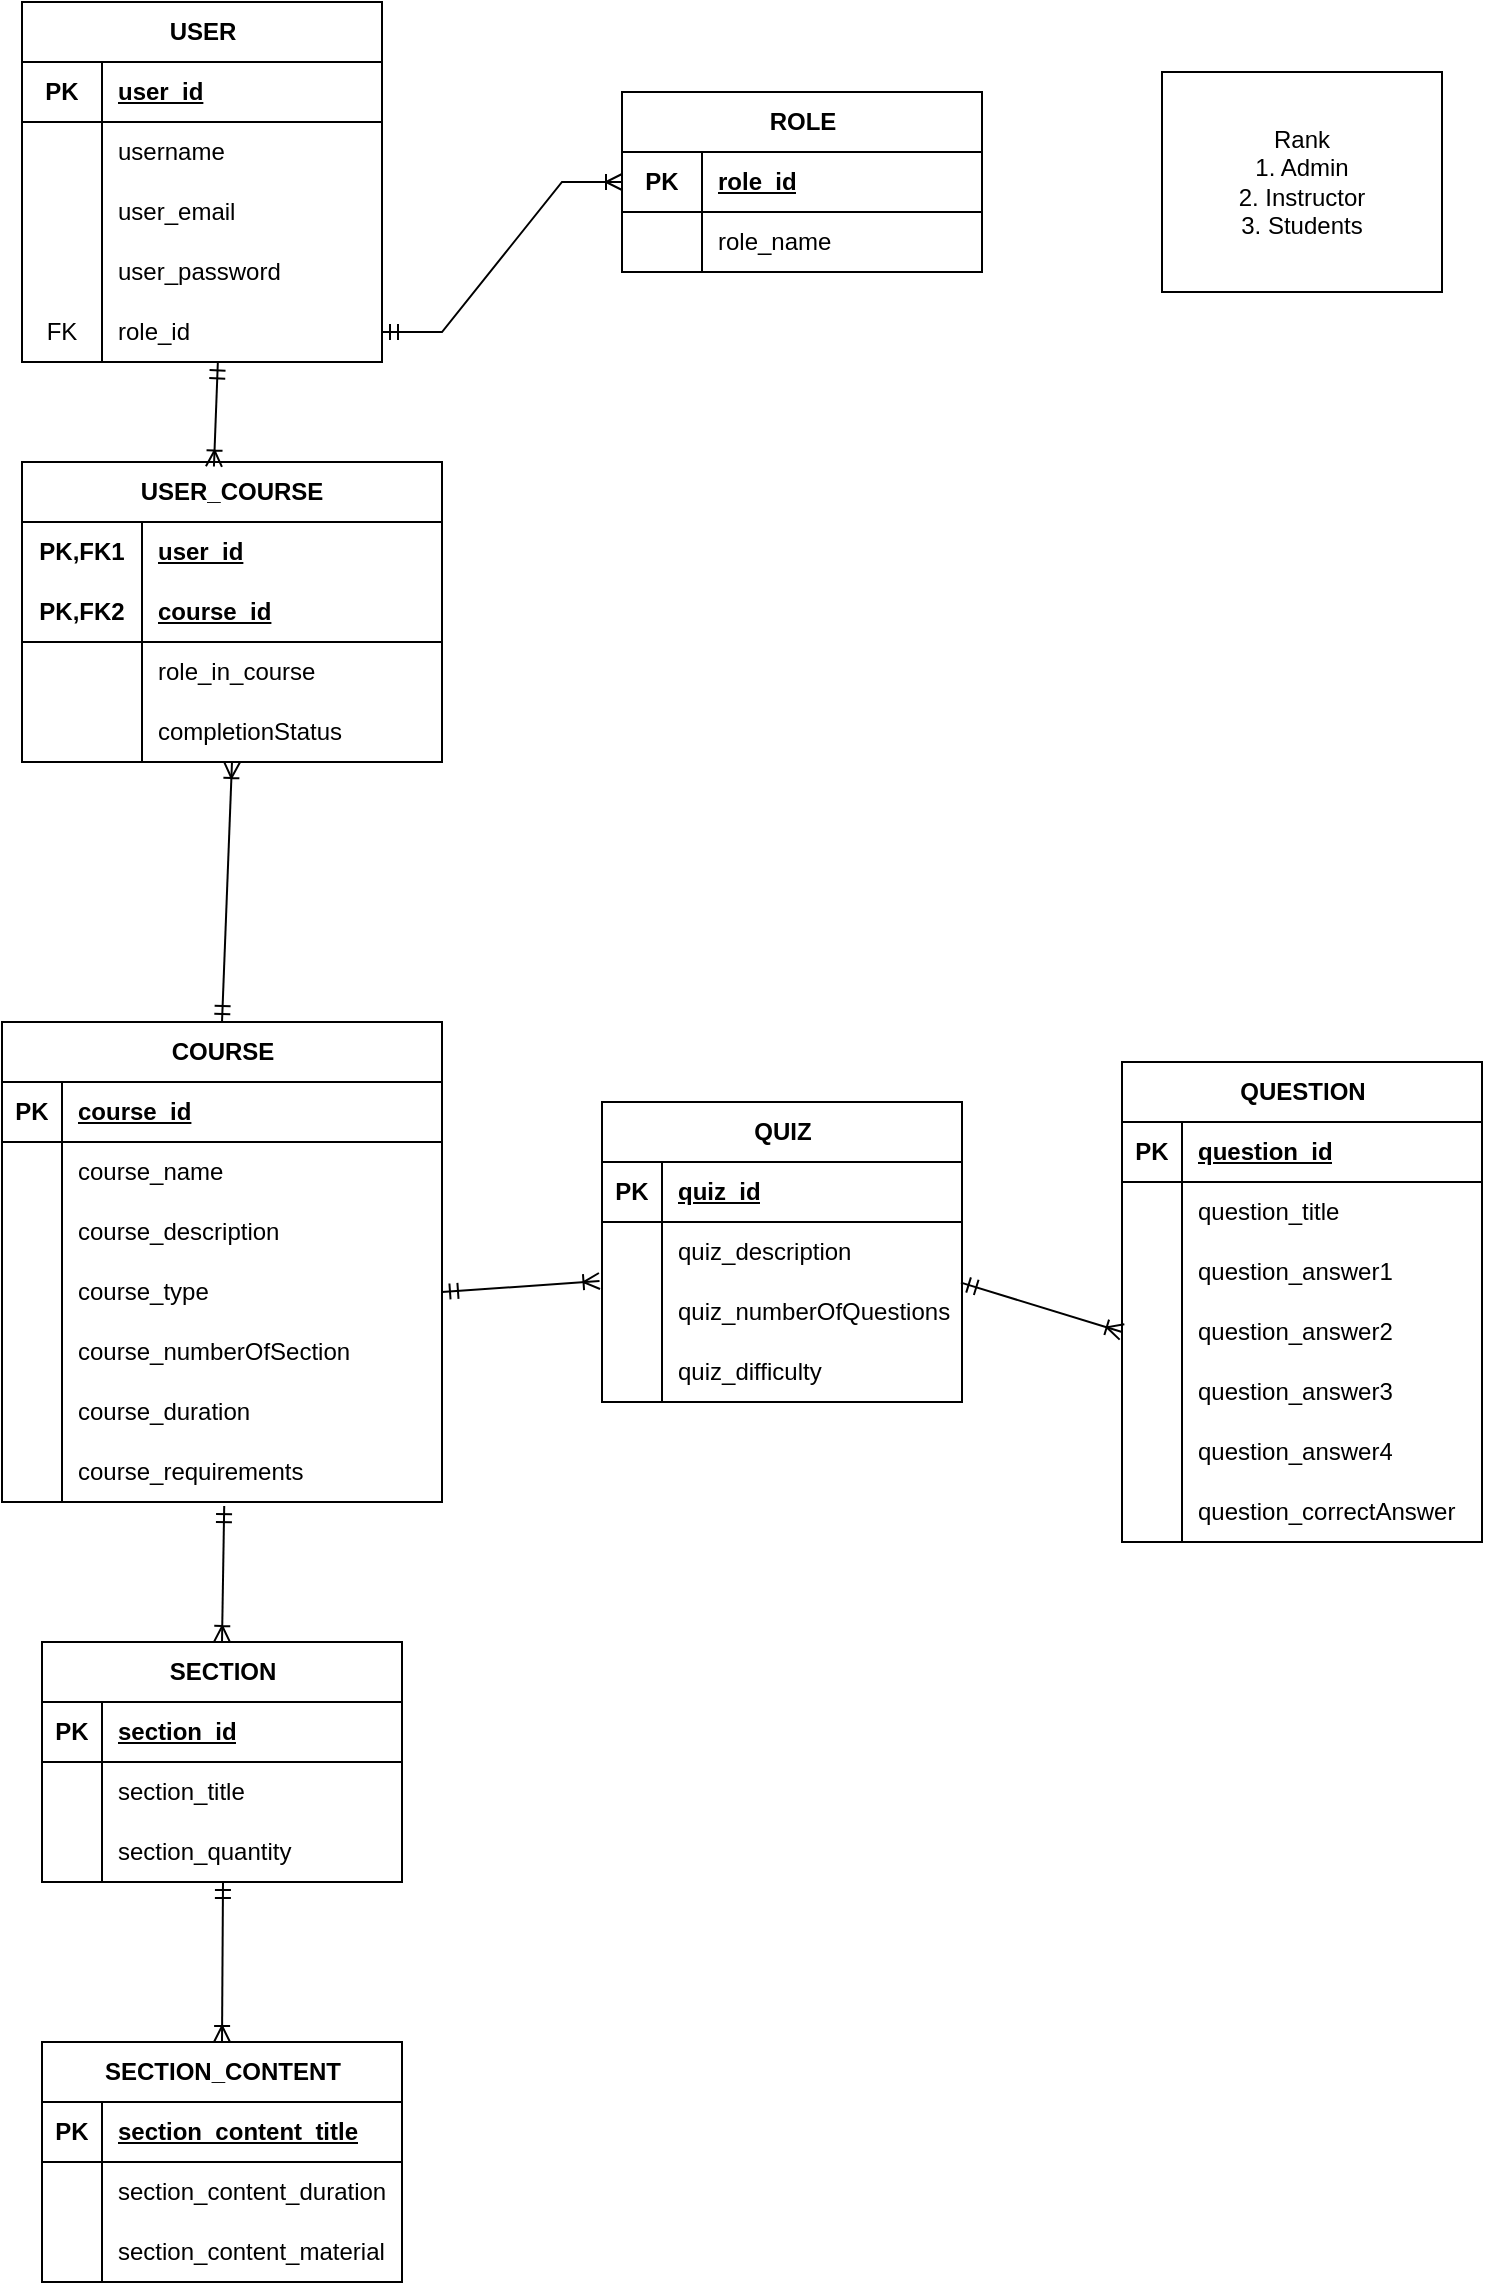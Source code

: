<mxfile version="24.8.3">
  <diagram name="Page-1" id="KOLs817MWcSXw0xYKVYt">
    <mxGraphModel dx="1678" dy="921" grid="1" gridSize="10" guides="1" tooltips="1" connect="1" arrows="1" fold="1" page="1" pageScale="1" pageWidth="850" pageHeight="1100" math="0" shadow="0">
      <root>
        <mxCell id="0" />
        <mxCell id="1" parent="0" />
        <mxCell id="DD_v5hSctrWxpV0V2jTH-1" value="USER" style="shape=table;startSize=30;container=1;collapsible=1;childLayout=tableLayout;fixedRows=1;rowLines=0;fontStyle=1;align=center;resizeLast=1;html=1;" vertex="1" parent="1">
          <mxGeometry x="60" y="100" width="180" height="180" as="geometry" />
        </mxCell>
        <mxCell id="DD_v5hSctrWxpV0V2jTH-2" value="" style="shape=tableRow;horizontal=0;startSize=0;swimlaneHead=0;swimlaneBody=0;fillColor=none;collapsible=0;dropTarget=0;points=[[0,0.5],[1,0.5]];portConstraint=eastwest;top=0;left=0;right=0;bottom=1;" vertex="1" parent="DD_v5hSctrWxpV0V2jTH-1">
          <mxGeometry y="30" width="180" height="30" as="geometry" />
        </mxCell>
        <mxCell id="DD_v5hSctrWxpV0V2jTH-3" value="PK" style="shape=partialRectangle;connectable=0;fillColor=none;top=0;left=0;bottom=0;right=0;fontStyle=1;overflow=hidden;whiteSpace=wrap;html=1;" vertex="1" parent="DD_v5hSctrWxpV0V2jTH-2">
          <mxGeometry width="40" height="30" as="geometry">
            <mxRectangle width="40" height="30" as="alternateBounds" />
          </mxGeometry>
        </mxCell>
        <mxCell id="DD_v5hSctrWxpV0V2jTH-4" value="user_id" style="shape=partialRectangle;connectable=0;fillColor=none;top=0;left=0;bottom=0;right=0;align=left;spacingLeft=6;fontStyle=5;overflow=hidden;whiteSpace=wrap;html=1;" vertex="1" parent="DD_v5hSctrWxpV0V2jTH-2">
          <mxGeometry x="40" width="140" height="30" as="geometry">
            <mxRectangle width="140" height="30" as="alternateBounds" />
          </mxGeometry>
        </mxCell>
        <mxCell id="DD_v5hSctrWxpV0V2jTH-5" value="" style="shape=tableRow;horizontal=0;startSize=0;swimlaneHead=0;swimlaneBody=0;fillColor=none;collapsible=0;dropTarget=0;points=[[0,0.5],[1,0.5]];portConstraint=eastwest;top=0;left=0;right=0;bottom=0;" vertex="1" parent="DD_v5hSctrWxpV0V2jTH-1">
          <mxGeometry y="60" width="180" height="30" as="geometry" />
        </mxCell>
        <mxCell id="DD_v5hSctrWxpV0V2jTH-6" value="" style="shape=partialRectangle;connectable=0;fillColor=none;top=0;left=0;bottom=0;right=0;editable=1;overflow=hidden;whiteSpace=wrap;html=1;" vertex="1" parent="DD_v5hSctrWxpV0V2jTH-5">
          <mxGeometry width="40" height="30" as="geometry">
            <mxRectangle width="40" height="30" as="alternateBounds" />
          </mxGeometry>
        </mxCell>
        <mxCell id="DD_v5hSctrWxpV0V2jTH-7" value="username" style="shape=partialRectangle;connectable=0;fillColor=none;top=0;left=0;bottom=0;right=0;align=left;spacingLeft=6;overflow=hidden;whiteSpace=wrap;html=1;" vertex="1" parent="DD_v5hSctrWxpV0V2jTH-5">
          <mxGeometry x="40" width="140" height="30" as="geometry">
            <mxRectangle width="140" height="30" as="alternateBounds" />
          </mxGeometry>
        </mxCell>
        <mxCell id="DD_v5hSctrWxpV0V2jTH-8" value="" style="shape=tableRow;horizontal=0;startSize=0;swimlaneHead=0;swimlaneBody=0;fillColor=none;collapsible=0;dropTarget=0;points=[[0,0.5],[1,0.5]];portConstraint=eastwest;top=0;left=0;right=0;bottom=0;" vertex="1" parent="DD_v5hSctrWxpV0V2jTH-1">
          <mxGeometry y="90" width="180" height="30" as="geometry" />
        </mxCell>
        <mxCell id="DD_v5hSctrWxpV0V2jTH-9" value="" style="shape=partialRectangle;connectable=0;fillColor=none;top=0;left=0;bottom=0;right=0;editable=1;overflow=hidden;whiteSpace=wrap;html=1;" vertex="1" parent="DD_v5hSctrWxpV0V2jTH-8">
          <mxGeometry width="40" height="30" as="geometry">
            <mxRectangle width="40" height="30" as="alternateBounds" />
          </mxGeometry>
        </mxCell>
        <mxCell id="DD_v5hSctrWxpV0V2jTH-10" value="user_email" style="shape=partialRectangle;connectable=0;fillColor=none;top=0;left=0;bottom=0;right=0;align=left;spacingLeft=6;overflow=hidden;whiteSpace=wrap;html=1;" vertex="1" parent="DD_v5hSctrWxpV0V2jTH-8">
          <mxGeometry x="40" width="140" height="30" as="geometry">
            <mxRectangle width="140" height="30" as="alternateBounds" />
          </mxGeometry>
        </mxCell>
        <mxCell id="DD_v5hSctrWxpV0V2jTH-11" value="" style="shape=tableRow;horizontal=0;startSize=0;swimlaneHead=0;swimlaneBody=0;fillColor=none;collapsible=0;dropTarget=0;points=[[0,0.5],[1,0.5]];portConstraint=eastwest;top=0;left=0;right=0;bottom=0;" vertex="1" parent="DD_v5hSctrWxpV0V2jTH-1">
          <mxGeometry y="120" width="180" height="30" as="geometry" />
        </mxCell>
        <mxCell id="DD_v5hSctrWxpV0V2jTH-12" value="" style="shape=partialRectangle;connectable=0;fillColor=none;top=0;left=0;bottom=0;right=0;editable=1;overflow=hidden;whiteSpace=wrap;html=1;" vertex="1" parent="DD_v5hSctrWxpV0V2jTH-11">
          <mxGeometry width="40" height="30" as="geometry">
            <mxRectangle width="40" height="30" as="alternateBounds" />
          </mxGeometry>
        </mxCell>
        <mxCell id="DD_v5hSctrWxpV0V2jTH-13" value="user_password" style="shape=partialRectangle;connectable=0;fillColor=none;top=0;left=0;bottom=0;right=0;align=left;spacingLeft=6;overflow=hidden;whiteSpace=wrap;html=1;" vertex="1" parent="DD_v5hSctrWxpV0V2jTH-11">
          <mxGeometry x="40" width="140" height="30" as="geometry">
            <mxRectangle width="140" height="30" as="alternateBounds" />
          </mxGeometry>
        </mxCell>
        <mxCell id="DD_v5hSctrWxpV0V2jTH-52" value="" style="shape=tableRow;horizontal=0;startSize=0;swimlaneHead=0;swimlaneBody=0;fillColor=none;collapsible=0;dropTarget=0;points=[[0,0.5],[1,0.5]];portConstraint=eastwest;top=0;left=0;right=0;bottom=0;" vertex="1" parent="DD_v5hSctrWxpV0V2jTH-1">
          <mxGeometry y="150" width="180" height="30" as="geometry" />
        </mxCell>
        <mxCell id="DD_v5hSctrWxpV0V2jTH-53" value="FK" style="shape=partialRectangle;connectable=0;fillColor=none;top=0;left=0;bottom=0;right=0;editable=1;overflow=hidden;whiteSpace=wrap;html=1;" vertex="1" parent="DD_v5hSctrWxpV0V2jTH-52">
          <mxGeometry width="40" height="30" as="geometry">
            <mxRectangle width="40" height="30" as="alternateBounds" />
          </mxGeometry>
        </mxCell>
        <mxCell id="DD_v5hSctrWxpV0V2jTH-54" value="role_id" style="shape=partialRectangle;connectable=0;fillColor=none;top=0;left=0;bottom=0;right=0;align=left;spacingLeft=6;overflow=hidden;whiteSpace=wrap;html=1;" vertex="1" parent="DD_v5hSctrWxpV0V2jTH-52">
          <mxGeometry x="40" width="140" height="30" as="geometry">
            <mxRectangle width="140" height="30" as="alternateBounds" />
          </mxGeometry>
        </mxCell>
        <mxCell id="DD_v5hSctrWxpV0V2jTH-36" value="ROLE" style="shape=table;startSize=30;container=1;collapsible=1;childLayout=tableLayout;fixedRows=1;rowLines=0;fontStyle=1;align=center;resizeLast=1;html=1;" vertex="1" parent="1">
          <mxGeometry x="360" y="145" width="180" height="90" as="geometry" />
        </mxCell>
        <mxCell id="DD_v5hSctrWxpV0V2jTH-37" value="" style="shape=tableRow;horizontal=0;startSize=0;swimlaneHead=0;swimlaneBody=0;fillColor=none;collapsible=0;dropTarget=0;points=[[0,0.5],[1,0.5]];portConstraint=eastwest;top=0;left=0;right=0;bottom=1;" vertex="1" parent="DD_v5hSctrWxpV0V2jTH-36">
          <mxGeometry y="30" width="180" height="30" as="geometry" />
        </mxCell>
        <mxCell id="DD_v5hSctrWxpV0V2jTH-38" value="PK" style="shape=partialRectangle;connectable=0;fillColor=none;top=0;left=0;bottom=0;right=0;fontStyle=1;overflow=hidden;whiteSpace=wrap;html=1;" vertex="1" parent="DD_v5hSctrWxpV0V2jTH-37">
          <mxGeometry width="40" height="30" as="geometry">
            <mxRectangle width="40" height="30" as="alternateBounds" />
          </mxGeometry>
        </mxCell>
        <mxCell id="DD_v5hSctrWxpV0V2jTH-39" value="role_id" style="shape=partialRectangle;connectable=0;fillColor=none;top=0;left=0;bottom=0;right=0;align=left;spacingLeft=6;fontStyle=5;overflow=hidden;whiteSpace=wrap;html=1;" vertex="1" parent="DD_v5hSctrWxpV0V2jTH-37">
          <mxGeometry x="40" width="140" height="30" as="geometry">
            <mxRectangle width="140" height="30" as="alternateBounds" />
          </mxGeometry>
        </mxCell>
        <mxCell id="DD_v5hSctrWxpV0V2jTH-43" value="" style="shape=tableRow;horizontal=0;startSize=0;swimlaneHead=0;swimlaneBody=0;fillColor=none;collapsible=0;dropTarget=0;points=[[0,0.5],[1,0.5]];portConstraint=eastwest;top=0;left=0;right=0;bottom=0;" vertex="1" parent="DD_v5hSctrWxpV0V2jTH-36">
          <mxGeometry y="60" width="180" height="30" as="geometry" />
        </mxCell>
        <mxCell id="DD_v5hSctrWxpV0V2jTH-44" value="" style="shape=partialRectangle;connectable=0;fillColor=none;top=0;left=0;bottom=0;right=0;editable=1;overflow=hidden;whiteSpace=wrap;html=1;" vertex="1" parent="DD_v5hSctrWxpV0V2jTH-43">
          <mxGeometry width="40" height="30" as="geometry">
            <mxRectangle width="40" height="30" as="alternateBounds" />
          </mxGeometry>
        </mxCell>
        <mxCell id="DD_v5hSctrWxpV0V2jTH-45" value="role_name" style="shape=partialRectangle;connectable=0;fillColor=none;top=0;left=0;bottom=0;right=0;align=left;spacingLeft=6;overflow=hidden;whiteSpace=wrap;html=1;" vertex="1" parent="DD_v5hSctrWxpV0V2jTH-43">
          <mxGeometry x="40" width="140" height="30" as="geometry">
            <mxRectangle width="140" height="30" as="alternateBounds" />
          </mxGeometry>
        </mxCell>
        <mxCell id="DD_v5hSctrWxpV0V2jTH-56" value="" style="edgeStyle=entityRelationEdgeStyle;fontSize=12;html=1;endArrow=ERoneToMany;startArrow=ERmandOne;rounded=0;exitX=1;exitY=0.5;exitDx=0;exitDy=0;entryX=0;entryY=0.5;entryDx=0;entryDy=0;endFill=0;" edge="1" parent="1" source="DD_v5hSctrWxpV0V2jTH-52" target="DD_v5hSctrWxpV0V2jTH-37">
          <mxGeometry width="100" height="100" relative="1" as="geometry">
            <mxPoint x="370" y="250" as="sourcePoint" />
            <mxPoint x="470" y="150" as="targetPoint" />
          </mxGeometry>
        </mxCell>
        <mxCell id="DD_v5hSctrWxpV0V2jTH-57" value="COURSE" style="shape=table;startSize=30;container=1;collapsible=1;childLayout=tableLayout;fixedRows=1;rowLines=0;fontStyle=1;align=center;resizeLast=1;html=1;" vertex="1" parent="1">
          <mxGeometry x="50" y="610" width="220" height="240" as="geometry" />
        </mxCell>
        <mxCell id="DD_v5hSctrWxpV0V2jTH-58" value="" style="shape=tableRow;horizontal=0;startSize=0;swimlaneHead=0;swimlaneBody=0;fillColor=none;collapsible=0;dropTarget=0;points=[[0,0.5],[1,0.5]];portConstraint=eastwest;top=0;left=0;right=0;bottom=1;" vertex="1" parent="DD_v5hSctrWxpV0V2jTH-57">
          <mxGeometry y="30" width="220" height="30" as="geometry" />
        </mxCell>
        <mxCell id="DD_v5hSctrWxpV0V2jTH-59" value="PK" style="shape=partialRectangle;connectable=0;fillColor=none;top=0;left=0;bottom=0;right=0;fontStyle=1;overflow=hidden;whiteSpace=wrap;html=1;" vertex="1" parent="DD_v5hSctrWxpV0V2jTH-58">
          <mxGeometry width="30" height="30" as="geometry">
            <mxRectangle width="30" height="30" as="alternateBounds" />
          </mxGeometry>
        </mxCell>
        <mxCell id="DD_v5hSctrWxpV0V2jTH-60" value="course_id" style="shape=partialRectangle;connectable=0;fillColor=none;top=0;left=0;bottom=0;right=0;align=left;spacingLeft=6;fontStyle=5;overflow=hidden;whiteSpace=wrap;html=1;" vertex="1" parent="DD_v5hSctrWxpV0V2jTH-58">
          <mxGeometry x="30" width="190" height="30" as="geometry">
            <mxRectangle width="190" height="30" as="alternateBounds" />
          </mxGeometry>
        </mxCell>
        <mxCell id="DD_v5hSctrWxpV0V2jTH-61" value="" style="shape=tableRow;horizontal=0;startSize=0;swimlaneHead=0;swimlaneBody=0;fillColor=none;collapsible=0;dropTarget=0;points=[[0,0.5],[1,0.5]];portConstraint=eastwest;top=0;left=0;right=0;bottom=0;" vertex="1" parent="DD_v5hSctrWxpV0V2jTH-57">
          <mxGeometry y="60" width="220" height="30" as="geometry" />
        </mxCell>
        <mxCell id="DD_v5hSctrWxpV0V2jTH-62" value="" style="shape=partialRectangle;connectable=0;fillColor=none;top=0;left=0;bottom=0;right=0;editable=1;overflow=hidden;whiteSpace=wrap;html=1;" vertex="1" parent="DD_v5hSctrWxpV0V2jTH-61">
          <mxGeometry width="30" height="30" as="geometry">
            <mxRectangle width="30" height="30" as="alternateBounds" />
          </mxGeometry>
        </mxCell>
        <mxCell id="DD_v5hSctrWxpV0V2jTH-63" value="course_name" style="shape=partialRectangle;connectable=0;fillColor=none;top=0;left=0;bottom=0;right=0;align=left;spacingLeft=6;overflow=hidden;whiteSpace=wrap;html=1;" vertex="1" parent="DD_v5hSctrWxpV0V2jTH-61">
          <mxGeometry x="30" width="190" height="30" as="geometry">
            <mxRectangle width="190" height="30" as="alternateBounds" />
          </mxGeometry>
        </mxCell>
        <mxCell id="DD_v5hSctrWxpV0V2jTH-64" value="" style="shape=tableRow;horizontal=0;startSize=0;swimlaneHead=0;swimlaneBody=0;fillColor=none;collapsible=0;dropTarget=0;points=[[0,0.5],[1,0.5]];portConstraint=eastwest;top=0;left=0;right=0;bottom=0;" vertex="1" parent="DD_v5hSctrWxpV0V2jTH-57">
          <mxGeometry y="90" width="220" height="30" as="geometry" />
        </mxCell>
        <mxCell id="DD_v5hSctrWxpV0V2jTH-65" value="" style="shape=partialRectangle;connectable=0;fillColor=none;top=0;left=0;bottom=0;right=0;editable=1;overflow=hidden;whiteSpace=wrap;html=1;" vertex="1" parent="DD_v5hSctrWxpV0V2jTH-64">
          <mxGeometry width="30" height="30" as="geometry">
            <mxRectangle width="30" height="30" as="alternateBounds" />
          </mxGeometry>
        </mxCell>
        <mxCell id="DD_v5hSctrWxpV0V2jTH-66" value="course_description" style="shape=partialRectangle;connectable=0;fillColor=none;top=0;left=0;bottom=0;right=0;align=left;spacingLeft=6;overflow=hidden;whiteSpace=wrap;html=1;" vertex="1" parent="DD_v5hSctrWxpV0V2jTH-64">
          <mxGeometry x="30" width="190" height="30" as="geometry">
            <mxRectangle width="190" height="30" as="alternateBounds" />
          </mxGeometry>
        </mxCell>
        <mxCell id="DD_v5hSctrWxpV0V2jTH-67" value="" style="shape=tableRow;horizontal=0;startSize=0;swimlaneHead=0;swimlaneBody=0;fillColor=none;collapsible=0;dropTarget=0;points=[[0,0.5],[1,0.5]];portConstraint=eastwest;top=0;left=0;right=0;bottom=0;" vertex="1" parent="DD_v5hSctrWxpV0V2jTH-57">
          <mxGeometry y="120" width="220" height="30" as="geometry" />
        </mxCell>
        <mxCell id="DD_v5hSctrWxpV0V2jTH-68" value="" style="shape=partialRectangle;connectable=0;fillColor=none;top=0;left=0;bottom=0;right=0;editable=1;overflow=hidden;whiteSpace=wrap;html=1;" vertex="1" parent="DD_v5hSctrWxpV0V2jTH-67">
          <mxGeometry width="30" height="30" as="geometry">
            <mxRectangle width="30" height="30" as="alternateBounds" />
          </mxGeometry>
        </mxCell>
        <mxCell id="DD_v5hSctrWxpV0V2jTH-69" value="course_type" style="shape=partialRectangle;connectable=0;fillColor=none;top=0;left=0;bottom=0;right=0;align=left;spacingLeft=6;overflow=hidden;whiteSpace=wrap;html=1;" vertex="1" parent="DD_v5hSctrWxpV0V2jTH-67">
          <mxGeometry x="30" width="190" height="30" as="geometry">
            <mxRectangle width="190" height="30" as="alternateBounds" />
          </mxGeometry>
        </mxCell>
        <mxCell id="DD_v5hSctrWxpV0V2jTH-70" value="" style="shape=tableRow;horizontal=0;startSize=0;swimlaneHead=0;swimlaneBody=0;fillColor=none;collapsible=0;dropTarget=0;points=[[0,0.5],[1,0.5]];portConstraint=eastwest;top=0;left=0;right=0;bottom=0;" vertex="1" parent="DD_v5hSctrWxpV0V2jTH-57">
          <mxGeometry y="150" width="220" height="30" as="geometry" />
        </mxCell>
        <mxCell id="DD_v5hSctrWxpV0V2jTH-71" value="" style="shape=partialRectangle;connectable=0;fillColor=none;top=0;left=0;bottom=0;right=0;editable=1;overflow=hidden;whiteSpace=wrap;html=1;" vertex="1" parent="DD_v5hSctrWxpV0V2jTH-70">
          <mxGeometry width="30" height="30" as="geometry">
            <mxRectangle width="30" height="30" as="alternateBounds" />
          </mxGeometry>
        </mxCell>
        <mxCell id="DD_v5hSctrWxpV0V2jTH-72" value="course_numberOfSection" style="shape=partialRectangle;connectable=0;fillColor=none;top=0;left=0;bottom=0;right=0;align=left;spacingLeft=6;overflow=hidden;whiteSpace=wrap;html=1;" vertex="1" parent="DD_v5hSctrWxpV0V2jTH-70">
          <mxGeometry x="30" width="190" height="30" as="geometry">
            <mxRectangle width="190" height="30" as="alternateBounds" />
          </mxGeometry>
        </mxCell>
        <mxCell id="DD_v5hSctrWxpV0V2jTH-73" value="" style="shape=tableRow;horizontal=0;startSize=0;swimlaneHead=0;swimlaneBody=0;fillColor=none;collapsible=0;dropTarget=0;points=[[0,0.5],[1,0.5]];portConstraint=eastwest;top=0;left=0;right=0;bottom=0;" vertex="1" parent="DD_v5hSctrWxpV0V2jTH-57">
          <mxGeometry y="180" width="220" height="30" as="geometry" />
        </mxCell>
        <mxCell id="DD_v5hSctrWxpV0V2jTH-74" value="" style="shape=partialRectangle;connectable=0;fillColor=none;top=0;left=0;bottom=0;right=0;editable=1;overflow=hidden;whiteSpace=wrap;html=1;" vertex="1" parent="DD_v5hSctrWxpV0V2jTH-73">
          <mxGeometry width="30" height="30" as="geometry">
            <mxRectangle width="30" height="30" as="alternateBounds" />
          </mxGeometry>
        </mxCell>
        <mxCell id="DD_v5hSctrWxpV0V2jTH-75" value="course_duration" style="shape=partialRectangle;connectable=0;fillColor=none;top=0;left=0;bottom=0;right=0;align=left;spacingLeft=6;overflow=hidden;whiteSpace=wrap;html=1;" vertex="1" parent="DD_v5hSctrWxpV0V2jTH-73">
          <mxGeometry x="30" width="190" height="30" as="geometry">
            <mxRectangle width="190" height="30" as="alternateBounds" />
          </mxGeometry>
        </mxCell>
        <mxCell id="DD_v5hSctrWxpV0V2jTH-76" value="" style="shape=tableRow;horizontal=0;startSize=0;swimlaneHead=0;swimlaneBody=0;fillColor=none;collapsible=0;dropTarget=0;points=[[0,0.5],[1,0.5]];portConstraint=eastwest;top=0;left=0;right=0;bottom=0;" vertex="1" parent="DD_v5hSctrWxpV0V2jTH-57">
          <mxGeometry y="210" width="220" height="30" as="geometry" />
        </mxCell>
        <mxCell id="DD_v5hSctrWxpV0V2jTH-77" value="" style="shape=partialRectangle;connectable=0;fillColor=none;top=0;left=0;bottom=0;right=0;editable=1;overflow=hidden;whiteSpace=wrap;html=1;" vertex="1" parent="DD_v5hSctrWxpV0V2jTH-76">
          <mxGeometry width="30" height="30" as="geometry">
            <mxRectangle width="30" height="30" as="alternateBounds" />
          </mxGeometry>
        </mxCell>
        <mxCell id="DD_v5hSctrWxpV0V2jTH-78" value="course_requirements" style="shape=partialRectangle;connectable=0;fillColor=none;top=0;left=0;bottom=0;right=0;align=left;spacingLeft=6;overflow=hidden;whiteSpace=wrap;html=1;" vertex="1" parent="DD_v5hSctrWxpV0V2jTH-76">
          <mxGeometry x="30" width="190" height="30" as="geometry">
            <mxRectangle width="190" height="30" as="alternateBounds" />
          </mxGeometry>
        </mxCell>
        <mxCell id="DD_v5hSctrWxpV0V2jTH-79" value="Rank&lt;div&gt;1. Admin&lt;/div&gt;&lt;div&gt;2. Instructor&lt;/div&gt;&lt;div&gt;3. Students&lt;/div&gt;" style="rounded=0;whiteSpace=wrap;html=1;" vertex="1" parent="1">
          <mxGeometry x="630" y="135" width="140" height="110" as="geometry" />
        </mxCell>
        <mxCell id="DD_v5hSctrWxpV0V2jTH-80" value="USER_COURSE" style="shape=table;startSize=30;container=1;collapsible=1;childLayout=tableLayout;fixedRows=1;rowLines=0;fontStyle=1;align=center;resizeLast=1;html=1;whiteSpace=wrap;" vertex="1" parent="1">
          <mxGeometry x="60" y="330" width="210" height="150" as="geometry" />
        </mxCell>
        <mxCell id="DD_v5hSctrWxpV0V2jTH-81" value="" style="shape=tableRow;horizontal=0;startSize=0;swimlaneHead=0;swimlaneBody=0;fillColor=none;collapsible=0;dropTarget=0;points=[[0,0.5],[1,0.5]];portConstraint=eastwest;top=0;left=0;right=0;bottom=0;html=1;" vertex="1" parent="DD_v5hSctrWxpV0V2jTH-80">
          <mxGeometry y="30" width="210" height="30" as="geometry" />
        </mxCell>
        <mxCell id="DD_v5hSctrWxpV0V2jTH-82" value="PK,FK1" style="shape=partialRectangle;connectable=0;fillColor=none;top=0;left=0;bottom=0;right=0;fontStyle=1;overflow=hidden;html=1;whiteSpace=wrap;" vertex="1" parent="DD_v5hSctrWxpV0V2jTH-81">
          <mxGeometry width="60" height="30" as="geometry">
            <mxRectangle width="60" height="30" as="alternateBounds" />
          </mxGeometry>
        </mxCell>
        <mxCell id="DD_v5hSctrWxpV0V2jTH-83" value="user_id" style="shape=partialRectangle;connectable=0;fillColor=none;top=0;left=0;bottom=0;right=0;align=left;spacingLeft=6;fontStyle=5;overflow=hidden;html=1;whiteSpace=wrap;" vertex="1" parent="DD_v5hSctrWxpV0V2jTH-81">
          <mxGeometry x="60" width="150" height="30" as="geometry">
            <mxRectangle width="150" height="30" as="alternateBounds" />
          </mxGeometry>
        </mxCell>
        <mxCell id="DD_v5hSctrWxpV0V2jTH-84" value="" style="shape=tableRow;horizontal=0;startSize=0;swimlaneHead=0;swimlaneBody=0;fillColor=none;collapsible=0;dropTarget=0;points=[[0,0.5],[1,0.5]];portConstraint=eastwest;top=0;left=0;right=0;bottom=1;html=1;" vertex="1" parent="DD_v5hSctrWxpV0V2jTH-80">
          <mxGeometry y="60" width="210" height="30" as="geometry" />
        </mxCell>
        <mxCell id="DD_v5hSctrWxpV0V2jTH-85" value="PK,FK2" style="shape=partialRectangle;connectable=0;fillColor=none;top=0;left=0;bottom=0;right=0;fontStyle=1;overflow=hidden;html=1;whiteSpace=wrap;" vertex="1" parent="DD_v5hSctrWxpV0V2jTH-84">
          <mxGeometry width="60" height="30" as="geometry">
            <mxRectangle width="60" height="30" as="alternateBounds" />
          </mxGeometry>
        </mxCell>
        <mxCell id="DD_v5hSctrWxpV0V2jTH-86" value="course_id" style="shape=partialRectangle;connectable=0;fillColor=none;top=0;left=0;bottom=0;right=0;align=left;spacingLeft=6;fontStyle=5;overflow=hidden;html=1;whiteSpace=wrap;" vertex="1" parent="DD_v5hSctrWxpV0V2jTH-84">
          <mxGeometry x="60" width="150" height="30" as="geometry">
            <mxRectangle width="150" height="30" as="alternateBounds" />
          </mxGeometry>
        </mxCell>
        <mxCell id="DD_v5hSctrWxpV0V2jTH-87" value="" style="shape=tableRow;horizontal=0;startSize=0;swimlaneHead=0;swimlaneBody=0;fillColor=none;collapsible=0;dropTarget=0;points=[[0,0.5],[1,0.5]];portConstraint=eastwest;top=0;left=0;right=0;bottom=0;html=1;" vertex="1" parent="DD_v5hSctrWxpV0V2jTH-80">
          <mxGeometry y="90" width="210" height="30" as="geometry" />
        </mxCell>
        <mxCell id="DD_v5hSctrWxpV0V2jTH-88" value="" style="shape=partialRectangle;connectable=0;fillColor=none;top=0;left=0;bottom=0;right=0;editable=1;overflow=hidden;html=1;whiteSpace=wrap;" vertex="1" parent="DD_v5hSctrWxpV0V2jTH-87">
          <mxGeometry width="60" height="30" as="geometry">
            <mxRectangle width="60" height="30" as="alternateBounds" />
          </mxGeometry>
        </mxCell>
        <mxCell id="DD_v5hSctrWxpV0V2jTH-89" value="role_in_course" style="shape=partialRectangle;connectable=0;fillColor=none;top=0;left=0;bottom=0;right=0;align=left;spacingLeft=6;overflow=hidden;html=1;whiteSpace=wrap;" vertex="1" parent="DD_v5hSctrWxpV0V2jTH-87">
          <mxGeometry x="60" width="150" height="30" as="geometry">
            <mxRectangle width="150" height="30" as="alternateBounds" />
          </mxGeometry>
        </mxCell>
        <mxCell id="DD_v5hSctrWxpV0V2jTH-132" value="" style="shape=tableRow;horizontal=0;startSize=0;swimlaneHead=0;swimlaneBody=0;fillColor=none;collapsible=0;dropTarget=0;points=[[0,0.5],[1,0.5]];portConstraint=eastwest;top=0;left=0;right=0;bottom=0;html=1;" vertex="1" parent="DD_v5hSctrWxpV0V2jTH-80">
          <mxGeometry y="120" width="210" height="30" as="geometry" />
        </mxCell>
        <mxCell id="DD_v5hSctrWxpV0V2jTH-133" value="" style="shape=partialRectangle;connectable=0;fillColor=none;top=0;left=0;bottom=0;right=0;editable=1;overflow=hidden;html=1;whiteSpace=wrap;" vertex="1" parent="DD_v5hSctrWxpV0V2jTH-132">
          <mxGeometry width="60" height="30" as="geometry">
            <mxRectangle width="60" height="30" as="alternateBounds" />
          </mxGeometry>
        </mxCell>
        <mxCell id="DD_v5hSctrWxpV0V2jTH-134" value="completionStatus" style="shape=partialRectangle;connectable=0;fillColor=none;top=0;left=0;bottom=0;right=0;align=left;spacingLeft=6;overflow=hidden;html=1;whiteSpace=wrap;" vertex="1" parent="DD_v5hSctrWxpV0V2jTH-132">
          <mxGeometry x="60" width="150" height="30" as="geometry">
            <mxRectangle width="150" height="30" as="alternateBounds" />
          </mxGeometry>
        </mxCell>
        <mxCell id="DD_v5hSctrWxpV0V2jTH-93" value="QUIZ" style="shape=table;startSize=30;container=1;collapsible=1;childLayout=tableLayout;fixedRows=1;rowLines=0;fontStyle=1;align=center;resizeLast=1;html=1;" vertex="1" parent="1">
          <mxGeometry x="350" y="650" width="180" height="150" as="geometry" />
        </mxCell>
        <mxCell id="DD_v5hSctrWxpV0V2jTH-94" value="" style="shape=tableRow;horizontal=0;startSize=0;swimlaneHead=0;swimlaneBody=0;fillColor=none;collapsible=0;dropTarget=0;points=[[0,0.5],[1,0.5]];portConstraint=eastwest;top=0;left=0;right=0;bottom=1;" vertex="1" parent="DD_v5hSctrWxpV0V2jTH-93">
          <mxGeometry y="30" width="180" height="30" as="geometry" />
        </mxCell>
        <mxCell id="DD_v5hSctrWxpV0V2jTH-95" value="PK" style="shape=partialRectangle;connectable=0;fillColor=none;top=0;left=0;bottom=0;right=0;fontStyle=1;overflow=hidden;whiteSpace=wrap;html=1;" vertex="1" parent="DD_v5hSctrWxpV0V2jTH-94">
          <mxGeometry width="30" height="30" as="geometry">
            <mxRectangle width="30" height="30" as="alternateBounds" />
          </mxGeometry>
        </mxCell>
        <mxCell id="DD_v5hSctrWxpV0V2jTH-96" value="quiz_id" style="shape=partialRectangle;connectable=0;fillColor=none;top=0;left=0;bottom=0;right=0;align=left;spacingLeft=6;fontStyle=5;overflow=hidden;whiteSpace=wrap;html=1;" vertex="1" parent="DD_v5hSctrWxpV0V2jTH-94">
          <mxGeometry x="30" width="150" height="30" as="geometry">
            <mxRectangle width="150" height="30" as="alternateBounds" />
          </mxGeometry>
        </mxCell>
        <mxCell id="DD_v5hSctrWxpV0V2jTH-97" value="" style="shape=tableRow;horizontal=0;startSize=0;swimlaneHead=0;swimlaneBody=0;fillColor=none;collapsible=0;dropTarget=0;points=[[0,0.5],[1,0.5]];portConstraint=eastwest;top=0;left=0;right=0;bottom=0;" vertex="1" parent="DD_v5hSctrWxpV0V2jTH-93">
          <mxGeometry y="60" width="180" height="30" as="geometry" />
        </mxCell>
        <mxCell id="DD_v5hSctrWxpV0V2jTH-98" value="" style="shape=partialRectangle;connectable=0;fillColor=none;top=0;left=0;bottom=0;right=0;editable=1;overflow=hidden;whiteSpace=wrap;html=1;" vertex="1" parent="DD_v5hSctrWxpV0V2jTH-97">
          <mxGeometry width="30" height="30" as="geometry">
            <mxRectangle width="30" height="30" as="alternateBounds" />
          </mxGeometry>
        </mxCell>
        <mxCell id="DD_v5hSctrWxpV0V2jTH-99" value="quiz_description" style="shape=partialRectangle;connectable=0;fillColor=none;top=0;left=0;bottom=0;right=0;align=left;spacingLeft=6;overflow=hidden;whiteSpace=wrap;html=1;" vertex="1" parent="DD_v5hSctrWxpV0V2jTH-97">
          <mxGeometry x="30" width="150" height="30" as="geometry">
            <mxRectangle width="150" height="30" as="alternateBounds" />
          </mxGeometry>
        </mxCell>
        <mxCell id="DD_v5hSctrWxpV0V2jTH-100" value="" style="shape=tableRow;horizontal=0;startSize=0;swimlaneHead=0;swimlaneBody=0;fillColor=none;collapsible=0;dropTarget=0;points=[[0,0.5],[1,0.5]];portConstraint=eastwest;top=0;left=0;right=0;bottom=0;" vertex="1" parent="DD_v5hSctrWxpV0V2jTH-93">
          <mxGeometry y="90" width="180" height="30" as="geometry" />
        </mxCell>
        <mxCell id="DD_v5hSctrWxpV0V2jTH-101" value="" style="shape=partialRectangle;connectable=0;fillColor=none;top=0;left=0;bottom=0;right=0;editable=1;overflow=hidden;whiteSpace=wrap;html=1;" vertex="1" parent="DD_v5hSctrWxpV0V2jTH-100">
          <mxGeometry width="30" height="30" as="geometry">
            <mxRectangle width="30" height="30" as="alternateBounds" />
          </mxGeometry>
        </mxCell>
        <mxCell id="DD_v5hSctrWxpV0V2jTH-102" value="quiz_numberOfQuestions" style="shape=partialRectangle;connectable=0;fillColor=none;top=0;left=0;bottom=0;right=0;align=left;spacingLeft=6;overflow=hidden;whiteSpace=wrap;html=1;" vertex="1" parent="DD_v5hSctrWxpV0V2jTH-100">
          <mxGeometry x="30" width="150" height="30" as="geometry">
            <mxRectangle width="150" height="30" as="alternateBounds" />
          </mxGeometry>
        </mxCell>
        <mxCell id="DD_v5hSctrWxpV0V2jTH-103" value="" style="shape=tableRow;horizontal=0;startSize=0;swimlaneHead=0;swimlaneBody=0;fillColor=none;collapsible=0;dropTarget=0;points=[[0,0.5],[1,0.5]];portConstraint=eastwest;top=0;left=0;right=0;bottom=0;" vertex="1" parent="DD_v5hSctrWxpV0V2jTH-93">
          <mxGeometry y="120" width="180" height="30" as="geometry" />
        </mxCell>
        <mxCell id="DD_v5hSctrWxpV0V2jTH-104" value="" style="shape=partialRectangle;connectable=0;fillColor=none;top=0;left=0;bottom=0;right=0;editable=1;overflow=hidden;whiteSpace=wrap;html=1;" vertex="1" parent="DD_v5hSctrWxpV0V2jTH-103">
          <mxGeometry width="30" height="30" as="geometry">
            <mxRectangle width="30" height="30" as="alternateBounds" />
          </mxGeometry>
        </mxCell>
        <mxCell id="DD_v5hSctrWxpV0V2jTH-105" value="quiz_difficulty" style="shape=partialRectangle;connectable=0;fillColor=none;top=0;left=0;bottom=0;right=0;align=left;spacingLeft=6;overflow=hidden;whiteSpace=wrap;html=1;" vertex="1" parent="DD_v5hSctrWxpV0V2jTH-103">
          <mxGeometry x="30" width="150" height="30" as="geometry">
            <mxRectangle width="150" height="30" as="alternateBounds" />
          </mxGeometry>
        </mxCell>
        <mxCell id="DD_v5hSctrWxpV0V2jTH-106" value="QUESTION" style="shape=table;startSize=30;container=1;collapsible=1;childLayout=tableLayout;fixedRows=1;rowLines=0;fontStyle=1;align=center;resizeLast=1;html=1;" vertex="1" parent="1">
          <mxGeometry x="610" y="630" width="180" height="240" as="geometry" />
        </mxCell>
        <mxCell id="DD_v5hSctrWxpV0V2jTH-107" value="" style="shape=tableRow;horizontal=0;startSize=0;swimlaneHead=0;swimlaneBody=0;fillColor=none;collapsible=0;dropTarget=0;points=[[0,0.5],[1,0.5]];portConstraint=eastwest;top=0;left=0;right=0;bottom=1;" vertex="1" parent="DD_v5hSctrWxpV0V2jTH-106">
          <mxGeometry y="30" width="180" height="30" as="geometry" />
        </mxCell>
        <mxCell id="DD_v5hSctrWxpV0V2jTH-108" value="PK" style="shape=partialRectangle;connectable=0;fillColor=none;top=0;left=0;bottom=0;right=0;fontStyle=1;overflow=hidden;whiteSpace=wrap;html=1;" vertex="1" parent="DD_v5hSctrWxpV0V2jTH-107">
          <mxGeometry width="30" height="30" as="geometry">
            <mxRectangle width="30" height="30" as="alternateBounds" />
          </mxGeometry>
        </mxCell>
        <mxCell id="DD_v5hSctrWxpV0V2jTH-109" value="question_id" style="shape=partialRectangle;connectable=0;fillColor=none;top=0;left=0;bottom=0;right=0;align=left;spacingLeft=6;fontStyle=5;overflow=hidden;whiteSpace=wrap;html=1;" vertex="1" parent="DD_v5hSctrWxpV0V2jTH-107">
          <mxGeometry x="30" width="150" height="30" as="geometry">
            <mxRectangle width="150" height="30" as="alternateBounds" />
          </mxGeometry>
        </mxCell>
        <mxCell id="DD_v5hSctrWxpV0V2jTH-110" value="" style="shape=tableRow;horizontal=0;startSize=0;swimlaneHead=0;swimlaneBody=0;fillColor=none;collapsible=0;dropTarget=0;points=[[0,0.5],[1,0.5]];portConstraint=eastwest;top=0;left=0;right=0;bottom=0;" vertex="1" parent="DD_v5hSctrWxpV0V2jTH-106">
          <mxGeometry y="60" width="180" height="30" as="geometry" />
        </mxCell>
        <mxCell id="DD_v5hSctrWxpV0V2jTH-111" value="" style="shape=partialRectangle;connectable=0;fillColor=none;top=0;left=0;bottom=0;right=0;editable=1;overflow=hidden;whiteSpace=wrap;html=1;" vertex="1" parent="DD_v5hSctrWxpV0V2jTH-110">
          <mxGeometry width="30" height="30" as="geometry">
            <mxRectangle width="30" height="30" as="alternateBounds" />
          </mxGeometry>
        </mxCell>
        <mxCell id="DD_v5hSctrWxpV0V2jTH-112" value="question_title" style="shape=partialRectangle;connectable=0;fillColor=none;top=0;left=0;bottom=0;right=0;align=left;spacingLeft=6;overflow=hidden;whiteSpace=wrap;html=1;" vertex="1" parent="DD_v5hSctrWxpV0V2jTH-110">
          <mxGeometry x="30" width="150" height="30" as="geometry">
            <mxRectangle width="150" height="30" as="alternateBounds" />
          </mxGeometry>
        </mxCell>
        <mxCell id="DD_v5hSctrWxpV0V2jTH-113" value="" style="shape=tableRow;horizontal=0;startSize=0;swimlaneHead=0;swimlaneBody=0;fillColor=none;collapsible=0;dropTarget=0;points=[[0,0.5],[1,0.5]];portConstraint=eastwest;top=0;left=0;right=0;bottom=0;" vertex="1" parent="DD_v5hSctrWxpV0V2jTH-106">
          <mxGeometry y="90" width="180" height="30" as="geometry" />
        </mxCell>
        <mxCell id="DD_v5hSctrWxpV0V2jTH-114" value="" style="shape=partialRectangle;connectable=0;fillColor=none;top=0;left=0;bottom=0;right=0;editable=1;overflow=hidden;whiteSpace=wrap;html=1;" vertex="1" parent="DD_v5hSctrWxpV0V2jTH-113">
          <mxGeometry width="30" height="30" as="geometry">
            <mxRectangle width="30" height="30" as="alternateBounds" />
          </mxGeometry>
        </mxCell>
        <mxCell id="DD_v5hSctrWxpV0V2jTH-115" value="question_answer1" style="shape=partialRectangle;connectable=0;fillColor=none;top=0;left=0;bottom=0;right=0;align=left;spacingLeft=6;overflow=hidden;whiteSpace=wrap;html=1;" vertex="1" parent="DD_v5hSctrWxpV0V2jTH-113">
          <mxGeometry x="30" width="150" height="30" as="geometry">
            <mxRectangle width="150" height="30" as="alternateBounds" />
          </mxGeometry>
        </mxCell>
        <mxCell id="DD_v5hSctrWxpV0V2jTH-116" value="" style="shape=tableRow;horizontal=0;startSize=0;swimlaneHead=0;swimlaneBody=0;fillColor=none;collapsible=0;dropTarget=0;points=[[0,0.5],[1,0.5]];portConstraint=eastwest;top=0;left=0;right=0;bottom=0;" vertex="1" parent="DD_v5hSctrWxpV0V2jTH-106">
          <mxGeometry y="120" width="180" height="30" as="geometry" />
        </mxCell>
        <mxCell id="DD_v5hSctrWxpV0V2jTH-117" value="" style="shape=partialRectangle;connectable=0;fillColor=none;top=0;left=0;bottom=0;right=0;editable=1;overflow=hidden;whiteSpace=wrap;html=1;" vertex="1" parent="DD_v5hSctrWxpV0V2jTH-116">
          <mxGeometry width="30" height="30" as="geometry">
            <mxRectangle width="30" height="30" as="alternateBounds" />
          </mxGeometry>
        </mxCell>
        <mxCell id="DD_v5hSctrWxpV0V2jTH-118" value="question_answer2" style="shape=partialRectangle;connectable=0;fillColor=none;top=0;left=0;bottom=0;right=0;align=left;spacingLeft=6;overflow=hidden;whiteSpace=wrap;html=1;" vertex="1" parent="DD_v5hSctrWxpV0V2jTH-116">
          <mxGeometry x="30" width="150" height="30" as="geometry">
            <mxRectangle width="150" height="30" as="alternateBounds" />
          </mxGeometry>
        </mxCell>
        <mxCell id="DD_v5hSctrWxpV0V2jTH-119" value="" style="shape=tableRow;horizontal=0;startSize=0;swimlaneHead=0;swimlaneBody=0;fillColor=none;collapsible=0;dropTarget=0;points=[[0,0.5],[1,0.5]];portConstraint=eastwest;top=0;left=0;right=0;bottom=0;" vertex="1" parent="DD_v5hSctrWxpV0V2jTH-106">
          <mxGeometry y="150" width="180" height="30" as="geometry" />
        </mxCell>
        <mxCell id="DD_v5hSctrWxpV0V2jTH-120" value="" style="shape=partialRectangle;connectable=0;fillColor=none;top=0;left=0;bottom=0;right=0;editable=1;overflow=hidden;whiteSpace=wrap;html=1;" vertex="1" parent="DD_v5hSctrWxpV0V2jTH-119">
          <mxGeometry width="30" height="30" as="geometry">
            <mxRectangle width="30" height="30" as="alternateBounds" />
          </mxGeometry>
        </mxCell>
        <mxCell id="DD_v5hSctrWxpV0V2jTH-121" value="question_answer3" style="shape=partialRectangle;connectable=0;fillColor=none;top=0;left=0;bottom=0;right=0;align=left;spacingLeft=6;overflow=hidden;whiteSpace=wrap;html=1;" vertex="1" parent="DD_v5hSctrWxpV0V2jTH-119">
          <mxGeometry x="30" width="150" height="30" as="geometry">
            <mxRectangle width="150" height="30" as="alternateBounds" />
          </mxGeometry>
        </mxCell>
        <mxCell id="DD_v5hSctrWxpV0V2jTH-122" value="" style="shape=tableRow;horizontal=0;startSize=0;swimlaneHead=0;swimlaneBody=0;fillColor=none;collapsible=0;dropTarget=0;points=[[0,0.5],[1,0.5]];portConstraint=eastwest;top=0;left=0;right=0;bottom=0;" vertex="1" parent="DD_v5hSctrWxpV0V2jTH-106">
          <mxGeometry y="180" width="180" height="30" as="geometry" />
        </mxCell>
        <mxCell id="DD_v5hSctrWxpV0V2jTH-123" value="" style="shape=partialRectangle;connectable=0;fillColor=none;top=0;left=0;bottom=0;right=0;editable=1;overflow=hidden;whiteSpace=wrap;html=1;" vertex="1" parent="DD_v5hSctrWxpV0V2jTH-122">
          <mxGeometry width="30" height="30" as="geometry">
            <mxRectangle width="30" height="30" as="alternateBounds" />
          </mxGeometry>
        </mxCell>
        <mxCell id="DD_v5hSctrWxpV0V2jTH-124" value="question_answer4" style="shape=partialRectangle;connectable=0;fillColor=none;top=0;left=0;bottom=0;right=0;align=left;spacingLeft=6;overflow=hidden;whiteSpace=wrap;html=1;" vertex="1" parent="DD_v5hSctrWxpV0V2jTH-122">
          <mxGeometry x="30" width="150" height="30" as="geometry">
            <mxRectangle width="150" height="30" as="alternateBounds" />
          </mxGeometry>
        </mxCell>
        <mxCell id="DD_v5hSctrWxpV0V2jTH-125" value="" style="shape=tableRow;horizontal=0;startSize=0;swimlaneHead=0;swimlaneBody=0;fillColor=none;collapsible=0;dropTarget=0;points=[[0,0.5],[1,0.5]];portConstraint=eastwest;top=0;left=0;right=0;bottom=0;" vertex="1" parent="DD_v5hSctrWxpV0V2jTH-106">
          <mxGeometry y="210" width="180" height="30" as="geometry" />
        </mxCell>
        <mxCell id="DD_v5hSctrWxpV0V2jTH-126" value="" style="shape=partialRectangle;connectable=0;fillColor=none;top=0;left=0;bottom=0;right=0;editable=1;overflow=hidden;whiteSpace=wrap;html=1;" vertex="1" parent="DD_v5hSctrWxpV0V2jTH-125">
          <mxGeometry width="30" height="30" as="geometry">
            <mxRectangle width="30" height="30" as="alternateBounds" />
          </mxGeometry>
        </mxCell>
        <mxCell id="DD_v5hSctrWxpV0V2jTH-127" value="question_correctAnswer" style="shape=partialRectangle;connectable=0;fillColor=none;top=0;left=0;bottom=0;right=0;align=left;spacingLeft=6;overflow=hidden;whiteSpace=wrap;html=1;" vertex="1" parent="DD_v5hSctrWxpV0V2jTH-125">
          <mxGeometry x="30" width="150" height="30" as="geometry">
            <mxRectangle width="150" height="30" as="alternateBounds" />
          </mxGeometry>
        </mxCell>
        <mxCell id="DD_v5hSctrWxpV0V2jTH-128" value="" style="fontSize=12;html=1;endArrow=ERoneToMany;startArrow=ERmandOne;rounded=0;exitX=0.544;exitY=1.007;exitDx=0;exitDy=0;exitPerimeter=0;entryX=0.457;entryY=0.015;entryDx=0;entryDy=0;entryPerimeter=0;" edge="1" parent="1" source="DD_v5hSctrWxpV0V2jTH-52" target="DD_v5hSctrWxpV0V2jTH-80">
          <mxGeometry width="100" height="100" relative="1" as="geometry">
            <mxPoint x="370" y="450" as="sourcePoint" />
            <mxPoint x="470" y="350" as="targetPoint" />
          </mxGeometry>
        </mxCell>
        <mxCell id="DD_v5hSctrWxpV0V2jTH-129" value="" style="fontSize=12;html=1;endArrow=ERoneToMany;startArrow=ERmandOne;rounded=0;exitX=0.5;exitY=0;exitDx=0;exitDy=0;entryX=0.5;entryY=1;entryDx=0;entryDy=0;" edge="1" parent="1" source="DD_v5hSctrWxpV0V2jTH-57" target="DD_v5hSctrWxpV0V2jTH-80">
          <mxGeometry width="100" height="100" relative="1" as="geometry">
            <mxPoint x="202" y="440" as="sourcePoint" />
            <mxPoint x="200" y="492" as="targetPoint" />
          </mxGeometry>
        </mxCell>
        <mxCell id="DD_v5hSctrWxpV0V2jTH-130" value="" style="fontSize=12;html=1;endArrow=ERoneToMany;startArrow=ERmandOne;rounded=0;exitX=0.997;exitY=0.011;exitDx=0;exitDy=0;entryX=0;entryY=0.5;entryDx=0;entryDy=0;exitPerimeter=0;" edge="1" parent="1" source="DD_v5hSctrWxpV0V2jTH-100" target="DD_v5hSctrWxpV0V2jTH-116">
          <mxGeometry width="100" height="100" relative="1" as="geometry">
            <mxPoint x="565" y="750" as="sourcePoint" />
            <mxPoint x="560" y="700" as="targetPoint" />
          </mxGeometry>
        </mxCell>
        <mxCell id="DD_v5hSctrWxpV0V2jTH-131" value="" style="fontSize=12;html=1;endArrow=ERoneToMany;startArrow=ERmandOne;rounded=0;exitX=1;exitY=0.5;exitDx=0;exitDy=0;entryX=-0.007;entryY=-0.017;entryDx=0;entryDy=0;entryPerimeter=0;" edge="1" parent="1" source="DD_v5hSctrWxpV0V2jTH-67" target="DD_v5hSctrWxpV0V2jTH-100">
          <mxGeometry width="100" height="100" relative="1" as="geometry">
            <mxPoint x="190" y="520" as="sourcePoint" />
            <mxPoint x="185" y="470" as="targetPoint" />
          </mxGeometry>
        </mxCell>
        <mxCell id="DD_v5hSctrWxpV0V2jTH-135" value="SECTION_CONTENT" style="shape=table;startSize=30;container=1;collapsible=1;childLayout=tableLayout;fixedRows=1;rowLines=0;fontStyle=1;align=center;resizeLast=1;html=1;" vertex="1" parent="1">
          <mxGeometry x="70" y="1120" width="180" height="120" as="geometry" />
        </mxCell>
        <mxCell id="DD_v5hSctrWxpV0V2jTH-136" value="" style="shape=tableRow;horizontal=0;startSize=0;swimlaneHead=0;swimlaneBody=0;fillColor=none;collapsible=0;dropTarget=0;points=[[0,0.5],[1,0.5]];portConstraint=eastwest;top=0;left=0;right=0;bottom=1;" vertex="1" parent="DD_v5hSctrWxpV0V2jTH-135">
          <mxGeometry y="30" width="180" height="30" as="geometry" />
        </mxCell>
        <mxCell id="DD_v5hSctrWxpV0V2jTH-137" value="PK" style="shape=partialRectangle;connectable=0;fillColor=none;top=0;left=0;bottom=0;right=0;fontStyle=1;overflow=hidden;whiteSpace=wrap;html=1;" vertex="1" parent="DD_v5hSctrWxpV0V2jTH-136">
          <mxGeometry width="30" height="30" as="geometry">
            <mxRectangle width="30" height="30" as="alternateBounds" />
          </mxGeometry>
        </mxCell>
        <mxCell id="DD_v5hSctrWxpV0V2jTH-138" value="section_content_title" style="shape=partialRectangle;connectable=0;fillColor=none;top=0;left=0;bottom=0;right=0;align=left;spacingLeft=6;fontStyle=5;overflow=hidden;whiteSpace=wrap;html=1;" vertex="1" parent="DD_v5hSctrWxpV0V2jTH-136">
          <mxGeometry x="30" width="150" height="30" as="geometry">
            <mxRectangle width="150" height="30" as="alternateBounds" />
          </mxGeometry>
        </mxCell>
        <mxCell id="DD_v5hSctrWxpV0V2jTH-142" value="" style="shape=tableRow;horizontal=0;startSize=0;swimlaneHead=0;swimlaneBody=0;fillColor=none;collapsible=0;dropTarget=0;points=[[0,0.5],[1,0.5]];portConstraint=eastwest;top=0;left=0;right=0;bottom=0;" vertex="1" parent="DD_v5hSctrWxpV0V2jTH-135">
          <mxGeometry y="60" width="180" height="30" as="geometry" />
        </mxCell>
        <mxCell id="DD_v5hSctrWxpV0V2jTH-143" value="" style="shape=partialRectangle;connectable=0;fillColor=none;top=0;left=0;bottom=0;right=0;editable=1;overflow=hidden;whiteSpace=wrap;html=1;" vertex="1" parent="DD_v5hSctrWxpV0V2jTH-142">
          <mxGeometry width="30" height="30" as="geometry">
            <mxRectangle width="30" height="30" as="alternateBounds" />
          </mxGeometry>
        </mxCell>
        <mxCell id="DD_v5hSctrWxpV0V2jTH-144" value="section_content_duration" style="shape=partialRectangle;connectable=0;fillColor=none;top=0;left=0;bottom=0;right=0;align=left;spacingLeft=6;overflow=hidden;whiteSpace=wrap;html=1;" vertex="1" parent="DD_v5hSctrWxpV0V2jTH-142">
          <mxGeometry x="30" width="150" height="30" as="geometry">
            <mxRectangle width="150" height="30" as="alternateBounds" />
          </mxGeometry>
        </mxCell>
        <mxCell id="DD_v5hSctrWxpV0V2jTH-171" value="" style="shape=tableRow;horizontal=0;startSize=0;swimlaneHead=0;swimlaneBody=0;fillColor=none;collapsible=0;dropTarget=0;points=[[0,0.5],[1,0.5]];portConstraint=eastwest;top=0;left=0;right=0;bottom=0;" vertex="1" parent="DD_v5hSctrWxpV0V2jTH-135">
          <mxGeometry y="90" width="180" height="30" as="geometry" />
        </mxCell>
        <mxCell id="DD_v5hSctrWxpV0V2jTH-172" value="" style="shape=partialRectangle;connectable=0;fillColor=none;top=0;left=0;bottom=0;right=0;editable=1;overflow=hidden;whiteSpace=wrap;html=1;" vertex="1" parent="DD_v5hSctrWxpV0V2jTH-171">
          <mxGeometry width="30" height="30" as="geometry">
            <mxRectangle width="30" height="30" as="alternateBounds" />
          </mxGeometry>
        </mxCell>
        <mxCell id="DD_v5hSctrWxpV0V2jTH-173" value="section_content_material" style="shape=partialRectangle;connectable=0;fillColor=none;top=0;left=0;bottom=0;right=0;align=left;spacingLeft=6;overflow=hidden;whiteSpace=wrap;html=1;" vertex="1" parent="DD_v5hSctrWxpV0V2jTH-171">
          <mxGeometry x="30" width="150" height="30" as="geometry">
            <mxRectangle width="150" height="30" as="alternateBounds" />
          </mxGeometry>
        </mxCell>
        <mxCell id="DD_v5hSctrWxpV0V2jTH-148" value="SECTION" style="shape=table;startSize=30;container=1;collapsible=1;childLayout=tableLayout;fixedRows=1;rowLines=0;fontStyle=1;align=center;resizeLast=1;html=1;" vertex="1" parent="1">
          <mxGeometry x="70" y="920" width="180" height="120" as="geometry" />
        </mxCell>
        <mxCell id="DD_v5hSctrWxpV0V2jTH-149" value="" style="shape=tableRow;horizontal=0;startSize=0;swimlaneHead=0;swimlaneBody=0;fillColor=none;collapsible=0;dropTarget=0;points=[[0,0.5],[1,0.5]];portConstraint=eastwest;top=0;left=0;right=0;bottom=1;" vertex="1" parent="DD_v5hSctrWxpV0V2jTH-148">
          <mxGeometry y="30" width="180" height="30" as="geometry" />
        </mxCell>
        <mxCell id="DD_v5hSctrWxpV0V2jTH-150" value="PK" style="shape=partialRectangle;connectable=0;fillColor=none;top=0;left=0;bottom=0;right=0;fontStyle=1;overflow=hidden;whiteSpace=wrap;html=1;" vertex="1" parent="DD_v5hSctrWxpV0V2jTH-149">
          <mxGeometry width="30" height="30" as="geometry">
            <mxRectangle width="30" height="30" as="alternateBounds" />
          </mxGeometry>
        </mxCell>
        <mxCell id="DD_v5hSctrWxpV0V2jTH-151" value="section_id" style="shape=partialRectangle;connectable=0;fillColor=none;top=0;left=0;bottom=0;right=0;align=left;spacingLeft=6;fontStyle=5;overflow=hidden;whiteSpace=wrap;html=1;" vertex="1" parent="DD_v5hSctrWxpV0V2jTH-149">
          <mxGeometry x="30" width="150" height="30" as="geometry">
            <mxRectangle width="150" height="30" as="alternateBounds" />
          </mxGeometry>
        </mxCell>
        <mxCell id="DD_v5hSctrWxpV0V2jTH-152" value="" style="shape=tableRow;horizontal=0;startSize=0;swimlaneHead=0;swimlaneBody=0;fillColor=none;collapsible=0;dropTarget=0;points=[[0,0.5],[1,0.5]];portConstraint=eastwest;top=0;left=0;right=0;bottom=0;fontStyle=0" vertex="1" parent="DD_v5hSctrWxpV0V2jTH-148">
          <mxGeometry y="60" width="180" height="30" as="geometry" />
        </mxCell>
        <mxCell id="DD_v5hSctrWxpV0V2jTH-153" value="" style="shape=partialRectangle;connectable=0;fillColor=none;top=0;left=0;bottom=0;right=0;editable=1;overflow=hidden;whiteSpace=wrap;html=1;fontStyle=0" vertex="1" parent="DD_v5hSctrWxpV0V2jTH-152">
          <mxGeometry width="30" height="30" as="geometry">
            <mxRectangle width="30" height="30" as="alternateBounds" />
          </mxGeometry>
        </mxCell>
        <mxCell id="DD_v5hSctrWxpV0V2jTH-154" value="&lt;span style=&quot;&quot;&gt;section&lt;/span&gt;_title" style="shape=partialRectangle;connectable=0;fillColor=none;top=0;left=0;bottom=0;right=0;align=left;spacingLeft=6;overflow=hidden;whiteSpace=wrap;html=1;fontStyle=0" vertex="1" parent="DD_v5hSctrWxpV0V2jTH-152">
          <mxGeometry x="30" width="150" height="30" as="geometry">
            <mxRectangle width="150" height="30" as="alternateBounds" />
          </mxGeometry>
        </mxCell>
        <mxCell id="DD_v5hSctrWxpV0V2jTH-155" value="" style="shape=tableRow;horizontal=0;startSize=0;swimlaneHead=0;swimlaneBody=0;fillColor=none;collapsible=0;dropTarget=0;points=[[0,0.5],[1,0.5]];portConstraint=eastwest;top=0;left=0;right=0;bottom=0;fontStyle=0" vertex="1" parent="DD_v5hSctrWxpV0V2jTH-148">
          <mxGeometry y="90" width="180" height="30" as="geometry" />
        </mxCell>
        <mxCell id="DD_v5hSctrWxpV0V2jTH-156" value="" style="shape=partialRectangle;connectable=0;fillColor=none;top=0;left=0;bottom=0;right=0;editable=1;overflow=hidden;whiteSpace=wrap;html=1;fontStyle=0" vertex="1" parent="DD_v5hSctrWxpV0V2jTH-155">
          <mxGeometry width="30" height="30" as="geometry">
            <mxRectangle width="30" height="30" as="alternateBounds" />
          </mxGeometry>
        </mxCell>
        <mxCell id="DD_v5hSctrWxpV0V2jTH-157" value="&lt;span style=&quot;&quot;&gt;section&lt;/span&gt;_quantity" style="shape=partialRectangle;connectable=0;fillColor=none;top=0;left=0;bottom=0;right=0;align=left;spacingLeft=6;overflow=hidden;whiteSpace=wrap;html=1;fontStyle=0" vertex="1" parent="DD_v5hSctrWxpV0V2jTH-155">
          <mxGeometry x="30" width="150" height="30" as="geometry">
            <mxRectangle width="150" height="30" as="alternateBounds" />
          </mxGeometry>
        </mxCell>
        <mxCell id="DD_v5hSctrWxpV0V2jTH-174" value="" style="fontSize=12;html=1;endArrow=ERoneToMany;startArrow=ERmandOne;rounded=0;exitX=0.505;exitY=1.067;exitDx=0;exitDy=0;entryX=0.5;entryY=0;entryDx=0;entryDy=0;exitPerimeter=0;" edge="1" parent="1" source="DD_v5hSctrWxpV0V2jTH-76" target="DD_v5hSctrWxpV0V2jTH-148">
          <mxGeometry width="100" height="100" relative="1" as="geometry">
            <mxPoint x="220" y="876" as="sourcePoint" />
            <mxPoint x="299" y="870" as="targetPoint" />
          </mxGeometry>
        </mxCell>
        <mxCell id="DD_v5hSctrWxpV0V2jTH-175" value="" style="fontSize=12;html=1;endArrow=ERoneToMany;startArrow=ERmandOne;rounded=0;exitX=0.505;exitY=1.067;exitDx=0;exitDy=0;entryX=0.5;entryY=0;entryDx=0;entryDy=0;exitPerimeter=0;" edge="1" parent="1" target="DD_v5hSctrWxpV0V2jTH-135">
          <mxGeometry width="100" height="100" relative="1" as="geometry">
            <mxPoint x="160.5" y="1040" as="sourcePoint" />
            <mxPoint x="159.5" y="1108" as="targetPoint" />
          </mxGeometry>
        </mxCell>
      </root>
    </mxGraphModel>
  </diagram>
</mxfile>
